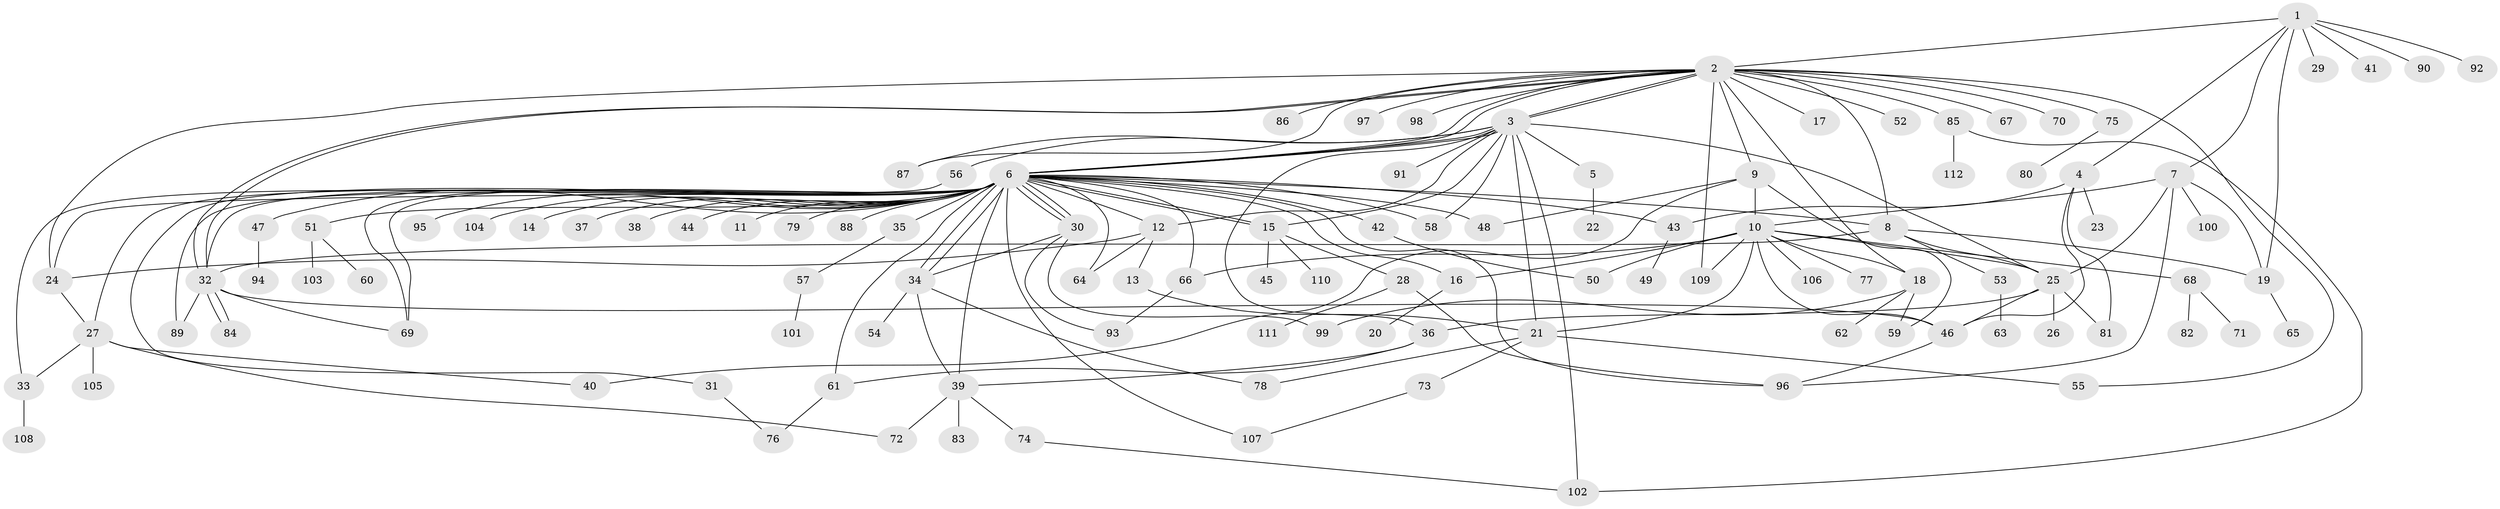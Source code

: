 // coarse degree distribution, {5: 0.06382978723404255, 11: 0.06382978723404255, 3: 0.14893617021276595, 1: 0.2553191489361702, 21: 0.02127659574468085, 12: 0.02127659574468085, 4: 0.1276595744680851, 7: 0.02127659574468085, 6: 0.02127659574468085, 2: 0.23404255319148937, 9: 0.02127659574468085}
// Generated by graph-tools (version 1.1) at 2025/50/03/04/25 22:50:32]
// undirected, 112 vertices, 174 edges
graph export_dot {
  node [color=gray90,style=filled];
  1;
  2;
  3;
  4;
  5;
  6;
  7;
  8;
  9;
  10;
  11;
  12;
  13;
  14;
  15;
  16;
  17;
  18;
  19;
  20;
  21;
  22;
  23;
  24;
  25;
  26;
  27;
  28;
  29;
  30;
  31;
  32;
  33;
  34;
  35;
  36;
  37;
  38;
  39;
  40;
  41;
  42;
  43;
  44;
  45;
  46;
  47;
  48;
  49;
  50;
  51;
  52;
  53;
  54;
  55;
  56;
  57;
  58;
  59;
  60;
  61;
  62;
  63;
  64;
  65;
  66;
  67;
  68;
  69;
  70;
  71;
  72;
  73;
  74;
  75;
  76;
  77;
  78;
  79;
  80;
  81;
  82;
  83;
  84;
  85;
  86;
  87;
  88;
  89;
  90;
  91;
  92;
  93;
  94;
  95;
  96;
  97;
  98;
  99;
  100;
  101;
  102;
  103;
  104;
  105;
  106;
  107;
  108;
  109;
  110;
  111;
  112;
  1 -- 2;
  1 -- 4;
  1 -- 7;
  1 -- 19;
  1 -- 29;
  1 -- 41;
  1 -- 90;
  1 -- 92;
  2 -- 3;
  2 -- 3;
  2 -- 6;
  2 -- 6;
  2 -- 8;
  2 -- 9;
  2 -- 17;
  2 -- 18;
  2 -- 24;
  2 -- 32;
  2 -- 32;
  2 -- 52;
  2 -- 55;
  2 -- 67;
  2 -- 70;
  2 -- 75;
  2 -- 85;
  2 -- 86;
  2 -- 87;
  2 -- 97;
  2 -- 98;
  2 -- 109;
  3 -- 5;
  3 -- 6;
  3 -- 6;
  3 -- 12;
  3 -- 15;
  3 -- 21;
  3 -- 25;
  3 -- 36;
  3 -- 56;
  3 -- 58;
  3 -- 87;
  3 -- 91;
  3 -- 102;
  4 -- 23;
  4 -- 43;
  4 -- 46;
  4 -- 81;
  5 -- 22;
  6 -- 8;
  6 -- 11;
  6 -- 12;
  6 -- 14;
  6 -- 15;
  6 -- 15;
  6 -- 16;
  6 -- 24;
  6 -- 27;
  6 -- 30;
  6 -- 30;
  6 -- 30;
  6 -- 31;
  6 -- 32;
  6 -- 33;
  6 -- 34;
  6 -- 34;
  6 -- 35;
  6 -- 37;
  6 -- 38;
  6 -- 39;
  6 -- 42;
  6 -- 43;
  6 -- 44;
  6 -- 47;
  6 -- 48;
  6 -- 51;
  6 -- 58;
  6 -- 61;
  6 -- 64;
  6 -- 66;
  6 -- 69;
  6 -- 79;
  6 -- 88;
  6 -- 89;
  6 -- 95;
  6 -- 96;
  6 -- 104;
  6 -- 107;
  7 -- 10;
  7 -- 19;
  7 -- 25;
  7 -- 96;
  7 -- 100;
  8 -- 19;
  8 -- 25;
  8 -- 32;
  8 -- 53;
  9 -- 10;
  9 -- 40;
  9 -- 48;
  9 -- 59;
  10 -- 16;
  10 -- 18;
  10 -- 21;
  10 -- 25;
  10 -- 46;
  10 -- 50;
  10 -- 66;
  10 -- 68;
  10 -- 77;
  10 -- 106;
  10 -- 109;
  12 -- 13;
  12 -- 24;
  12 -- 64;
  13 -- 21;
  15 -- 28;
  15 -- 45;
  15 -- 110;
  16 -- 20;
  18 -- 59;
  18 -- 62;
  18 -- 99;
  19 -- 65;
  21 -- 55;
  21 -- 73;
  21 -- 78;
  24 -- 27;
  25 -- 26;
  25 -- 36;
  25 -- 46;
  25 -- 81;
  27 -- 33;
  27 -- 40;
  27 -- 72;
  27 -- 105;
  28 -- 96;
  28 -- 111;
  30 -- 34;
  30 -- 93;
  30 -- 99;
  31 -- 76;
  32 -- 46;
  32 -- 69;
  32 -- 84;
  32 -- 84;
  32 -- 89;
  33 -- 108;
  34 -- 39;
  34 -- 54;
  34 -- 78;
  35 -- 57;
  36 -- 39;
  36 -- 61;
  39 -- 72;
  39 -- 74;
  39 -- 83;
  42 -- 50;
  43 -- 49;
  46 -- 96;
  47 -- 94;
  51 -- 60;
  51 -- 103;
  53 -- 63;
  56 -- 69;
  57 -- 101;
  61 -- 76;
  66 -- 93;
  68 -- 71;
  68 -- 82;
  73 -- 107;
  74 -- 102;
  75 -- 80;
  85 -- 102;
  85 -- 112;
}
